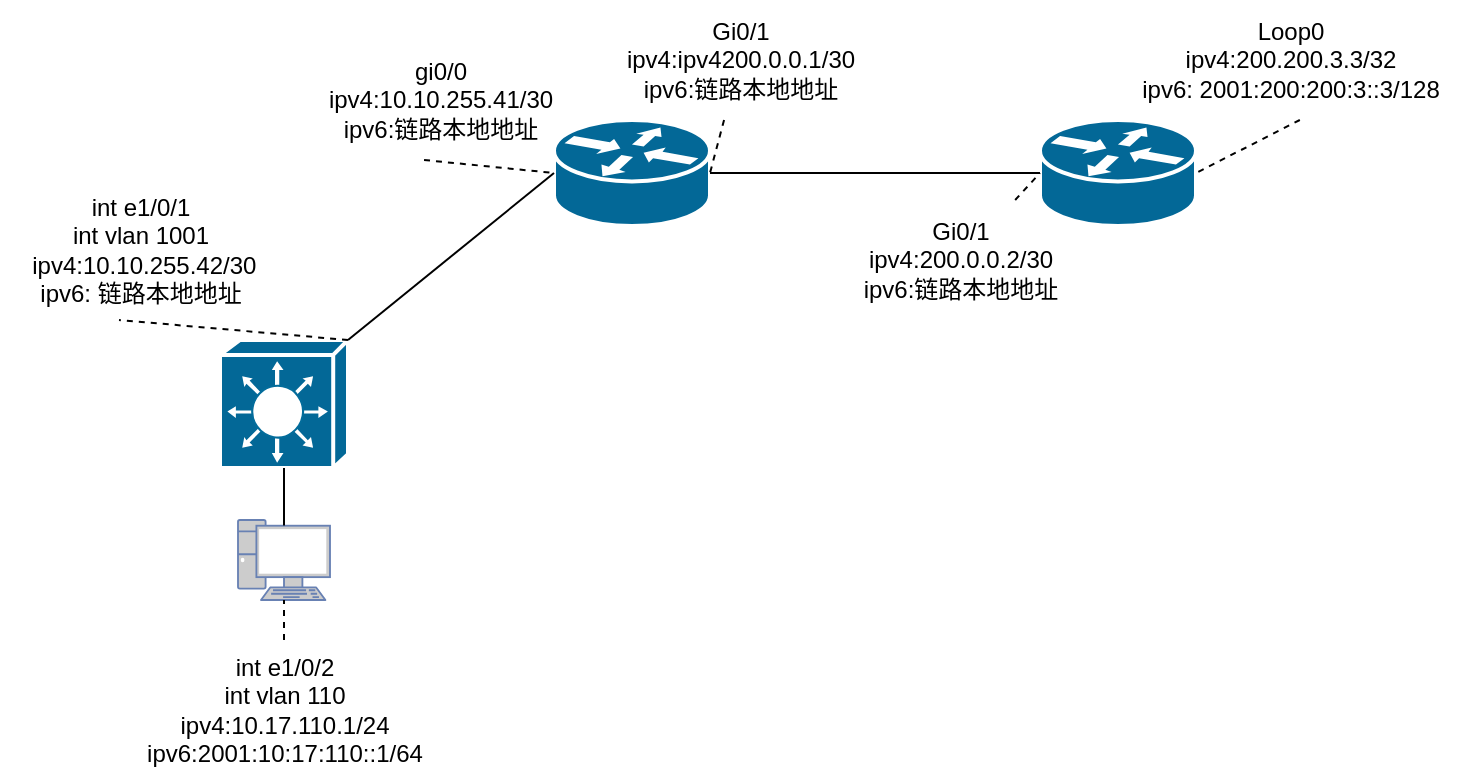 <mxfile version="20.2.8" type="github">
  <diagram id="gl1188mrddrtFknN2f1I" name="Page-1">
    <mxGraphModel dx="1426" dy="768" grid="1" gridSize="10" guides="1" tooltips="1" connect="1" arrows="1" fold="1" page="1" pageScale="1" pageWidth="850" pageHeight="1100" math="0" shadow="0">
      <root>
        <mxCell id="0" />
        <mxCell id="1" parent="0" />
        <mxCell id="JJ399tZs6g35hUqtkFYU-1" value="" style="shape=mxgraph.cisco.routers.router;sketch=0;html=1;pointerEvents=1;dashed=0;fillColor=#036897;strokeColor=#ffffff;strokeWidth=2;verticalLabelPosition=bottom;verticalAlign=top;align=center;outlineConnect=0;" vertex="1" parent="1">
          <mxGeometry x="347" y="260" width="78" height="53" as="geometry" />
        </mxCell>
        <mxCell id="JJ399tZs6g35hUqtkFYU-2" value="" style="shape=mxgraph.cisco.routers.router;sketch=0;html=1;pointerEvents=1;dashed=0;fillColor=#036897;strokeColor=#ffffff;strokeWidth=2;verticalLabelPosition=bottom;verticalAlign=top;align=center;outlineConnect=0;" vertex="1" parent="1">
          <mxGeometry x="590" y="260" width="78" height="53" as="geometry" />
        </mxCell>
        <mxCell id="JJ399tZs6g35hUqtkFYU-4" value="" style="shape=mxgraph.cisco.switches.layer_3_switch;sketch=0;html=1;pointerEvents=1;dashed=0;fillColor=#036897;strokeColor=#ffffff;strokeWidth=2;verticalLabelPosition=bottom;verticalAlign=top;align=center;outlineConnect=0;" vertex="1" parent="1">
          <mxGeometry x="180" y="370" width="64" height="64" as="geometry" />
        </mxCell>
        <mxCell id="JJ399tZs6g35hUqtkFYU-6" value="" style="endArrow=none;html=1;rounded=0;entryX=1;entryY=0.5;entryDx=0;entryDy=0;entryPerimeter=0;exitX=0;exitY=0.5;exitDx=0;exitDy=0;exitPerimeter=0;" edge="1" parent="1" source="JJ399tZs6g35hUqtkFYU-2" target="JJ399tZs6g35hUqtkFYU-1">
          <mxGeometry width="50" height="50" relative="1" as="geometry">
            <mxPoint x="400" y="420" as="sourcePoint" />
            <mxPoint x="450" y="370" as="targetPoint" />
          </mxGeometry>
        </mxCell>
        <mxCell id="JJ399tZs6g35hUqtkFYU-7" value="" style="endArrow=none;html=1;rounded=0;entryX=0;entryY=0.5;entryDx=0;entryDy=0;entryPerimeter=0;exitX=1;exitY=0;exitDx=0;exitDy=0;exitPerimeter=0;" edge="1" parent="1" source="JJ399tZs6g35hUqtkFYU-4" target="JJ399tZs6g35hUqtkFYU-1">
          <mxGeometry width="50" height="50" relative="1" as="geometry">
            <mxPoint x="400" y="420" as="sourcePoint" />
            <mxPoint x="450" y="370" as="targetPoint" />
          </mxGeometry>
        </mxCell>
        <mxCell id="JJ399tZs6g35hUqtkFYU-8" value="gi0/0&lt;br&gt;ipv4:10.10.255.41/30&lt;br&gt;ipv6:链路本地地址" style="text;html=1;align=center;verticalAlign=middle;resizable=0;points=[];autosize=1;strokeColor=none;fillColor=none;" vertex="1" parent="1">
          <mxGeometry x="220" y="220" width="140" height="60" as="geometry" />
        </mxCell>
        <mxCell id="JJ399tZs6g35hUqtkFYU-9" value="Gi0/1&lt;br&gt;ipv4:ipv4200.0.0.1/30&lt;br&gt;ipv6:链路本地地址" style="text;html=1;align=center;verticalAlign=middle;resizable=0;points=[];autosize=1;strokeColor=none;fillColor=none;" vertex="1" parent="1">
          <mxGeometry x="370" y="200" width="140" height="60" as="geometry" />
        </mxCell>
        <mxCell id="JJ399tZs6g35hUqtkFYU-12" value="" style="endArrow=none;dashed=1;html=1;rounded=0;entryX=1;entryY=0.5;entryDx=0;entryDy=0;entryPerimeter=0;" edge="1" parent="1" source="JJ399tZs6g35hUqtkFYU-9" target="JJ399tZs6g35hUqtkFYU-1">
          <mxGeometry width="50" height="50" relative="1" as="geometry">
            <mxPoint x="400" y="390" as="sourcePoint" />
            <mxPoint x="450" y="340" as="targetPoint" />
          </mxGeometry>
        </mxCell>
        <mxCell id="JJ399tZs6g35hUqtkFYU-13" value="" style="endArrow=none;dashed=1;html=1;rounded=0;entryX=0;entryY=0.5;entryDx=0;entryDy=0;entryPerimeter=0;exitX=0.443;exitY=1;exitDx=0;exitDy=0;exitPerimeter=0;" edge="1" parent="1" source="JJ399tZs6g35hUqtkFYU-8" target="JJ399tZs6g35hUqtkFYU-1">
          <mxGeometry width="50" height="50" relative="1" as="geometry">
            <mxPoint x="400" y="390" as="sourcePoint" />
            <mxPoint x="450" y="340" as="targetPoint" />
          </mxGeometry>
        </mxCell>
        <mxCell id="JJ399tZs6g35hUqtkFYU-14" value="" style="fontColor=#0066CC;verticalAlign=top;verticalLabelPosition=bottom;labelPosition=center;align=center;html=1;outlineConnect=0;fillColor=#CCCCCC;strokeColor=#6881B3;gradientColor=none;gradientDirection=north;strokeWidth=2;shape=mxgraph.networks.pc;" vertex="1" parent="1">
          <mxGeometry x="189" y="460" width="46" height="40" as="geometry" />
        </mxCell>
        <mxCell id="JJ399tZs6g35hUqtkFYU-15" value="" style="endArrow=none;html=1;rounded=0;exitX=0.5;exitY=0.07;exitDx=0;exitDy=0;exitPerimeter=0;entryX=0.5;entryY=1;entryDx=0;entryDy=0;entryPerimeter=0;" edge="1" parent="1" source="JJ399tZs6g35hUqtkFYU-14" target="JJ399tZs6g35hUqtkFYU-4">
          <mxGeometry width="50" height="50" relative="1" as="geometry">
            <mxPoint x="400" y="390" as="sourcePoint" />
            <mxPoint x="450" y="340" as="targetPoint" />
          </mxGeometry>
        </mxCell>
        <mxCell id="JJ399tZs6g35hUqtkFYU-16" value="Gi0/1&lt;br&gt;ipv4:200.0.0.2/30&lt;br&gt;ipv6:链路本地地址" style="text;html=1;align=center;verticalAlign=middle;resizable=0;points=[];autosize=1;strokeColor=none;fillColor=none;" vertex="1" parent="1">
          <mxGeometry x="490" y="300" width="120" height="60" as="geometry" />
        </mxCell>
        <mxCell id="JJ399tZs6g35hUqtkFYU-17" value="" style="endArrow=none;dashed=1;html=1;rounded=0;entryX=0;entryY=0.5;entryDx=0;entryDy=0;entryPerimeter=0;" edge="1" parent="1" source="JJ399tZs6g35hUqtkFYU-16" target="JJ399tZs6g35hUqtkFYU-2">
          <mxGeometry width="50" height="50" relative="1" as="geometry">
            <mxPoint x="400" y="370" as="sourcePoint" />
            <mxPoint x="450" y="320" as="targetPoint" />
          </mxGeometry>
        </mxCell>
        <mxCell id="JJ399tZs6g35hUqtkFYU-18" value="Loop0&lt;br&gt;ipv4:200.200.3.3/32&lt;br&gt;ipv6:&amp;nbsp;2001:200:200:3::3/128" style="text;html=1;align=center;verticalAlign=middle;resizable=0;points=[];autosize=1;strokeColor=none;fillColor=none;" vertex="1" parent="1">
          <mxGeometry x="630" y="200" width="170" height="60" as="geometry" />
        </mxCell>
        <mxCell id="JJ399tZs6g35hUqtkFYU-19" value="" style="endArrow=none;dashed=1;html=1;rounded=0;entryX=1;entryY=0.5;entryDx=0;entryDy=0;entryPerimeter=0;exitX=0.529;exitY=1;exitDx=0;exitDy=0;exitPerimeter=0;" edge="1" parent="1" source="JJ399tZs6g35hUqtkFYU-18" target="JJ399tZs6g35hUqtkFYU-2">
          <mxGeometry width="50" height="50" relative="1" as="geometry">
            <mxPoint x="400" y="360" as="sourcePoint" />
            <mxPoint x="450" y="310" as="targetPoint" />
          </mxGeometry>
        </mxCell>
        <mxCell id="JJ399tZs6g35hUqtkFYU-20" value="int e1/0/1&lt;br&gt;int vlan 1001&lt;br&gt;&lt;div&gt;&amp;nbsp;ipv4:10.10.255.42/30&lt;/div&gt;&lt;div&gt;ipv6: 链路本地地址&lt;/div&gt;" style="text;html=1;align=center;verticalAlign=middle;resizable=0;points=[];autosize=1;strokeColor=none;fillColor=none;" vertex="1" parent="1">
          <mxGeometry x="70" y="290" width="140" height="70" as="geometry" />
        </mxCell>
        <mxCell id="JJ399tZs6g35hUqtkFYU-21" value="" style="endArrow=none;dashed=1;html=1;rounded=0;entryX=0.425;entryY=1;entryDx=0;entryDy=0;entryPerimeter=0;exitX=1;exitY=0;exitDx=0;exitDy=0;exitPerimeter=0;" edge="1" parent="1" source="JJ399tZs6g35hUqtkFYU-4" target="JJ399tZs6g35hUqtkFYU-20">
          <mxGeometry width="50" height="50" relative="1" as="geometry">
            <mxPoint x="400" y="330" as="sourcePoint" />
            <mxPoint x="450" y="280" as="targetPoint" />
          </mxGeometry>
        </mxCell>
        <mxCell id="JJ399tZs6g35hUqtkFYU-23" value="int e1/0/2&lt;br&gt;int vlan 110&lt;br&gt;ipv4:10.17.110.1/24&lt;br&gt;ipv6:2001:10:17:110::1/64" style="text;html=1;align=center;verticalAlign=middle;resizable=0;points=[];autosize=1;strokeColor=none;fillColor=none;" vertex="1" parent="1">
          <mxGeometry x="132" y="520" width="160" height="70" as="geometry" />
        </mxCell>
        <mxCell id="JJ399tZs6g35hUqtkFYU-25" value="" style="endArrow=none;dashed=1;html=1;rounded=0;entryX=0.5;entryY=1;entryDx=0;entryDy=0;entryPerimeter=0;" edge="1" parent="1" source="JJ399tZs6g35hUqtkFYU-23" target="JJ399tZs6g35hUqtkFYU-14">
          <mxGeometry width="50" height="50" relative="1" as="geometry">
            <mxPoint x="400" y="310" as="sourcePoint" />
            <mxPoint x="450" y="260" as="targetPoint" />
          </mxGeometry>
        </mxCell>
      </root>
    </mxGraphModel>
  </diagram>
</mxfile>
